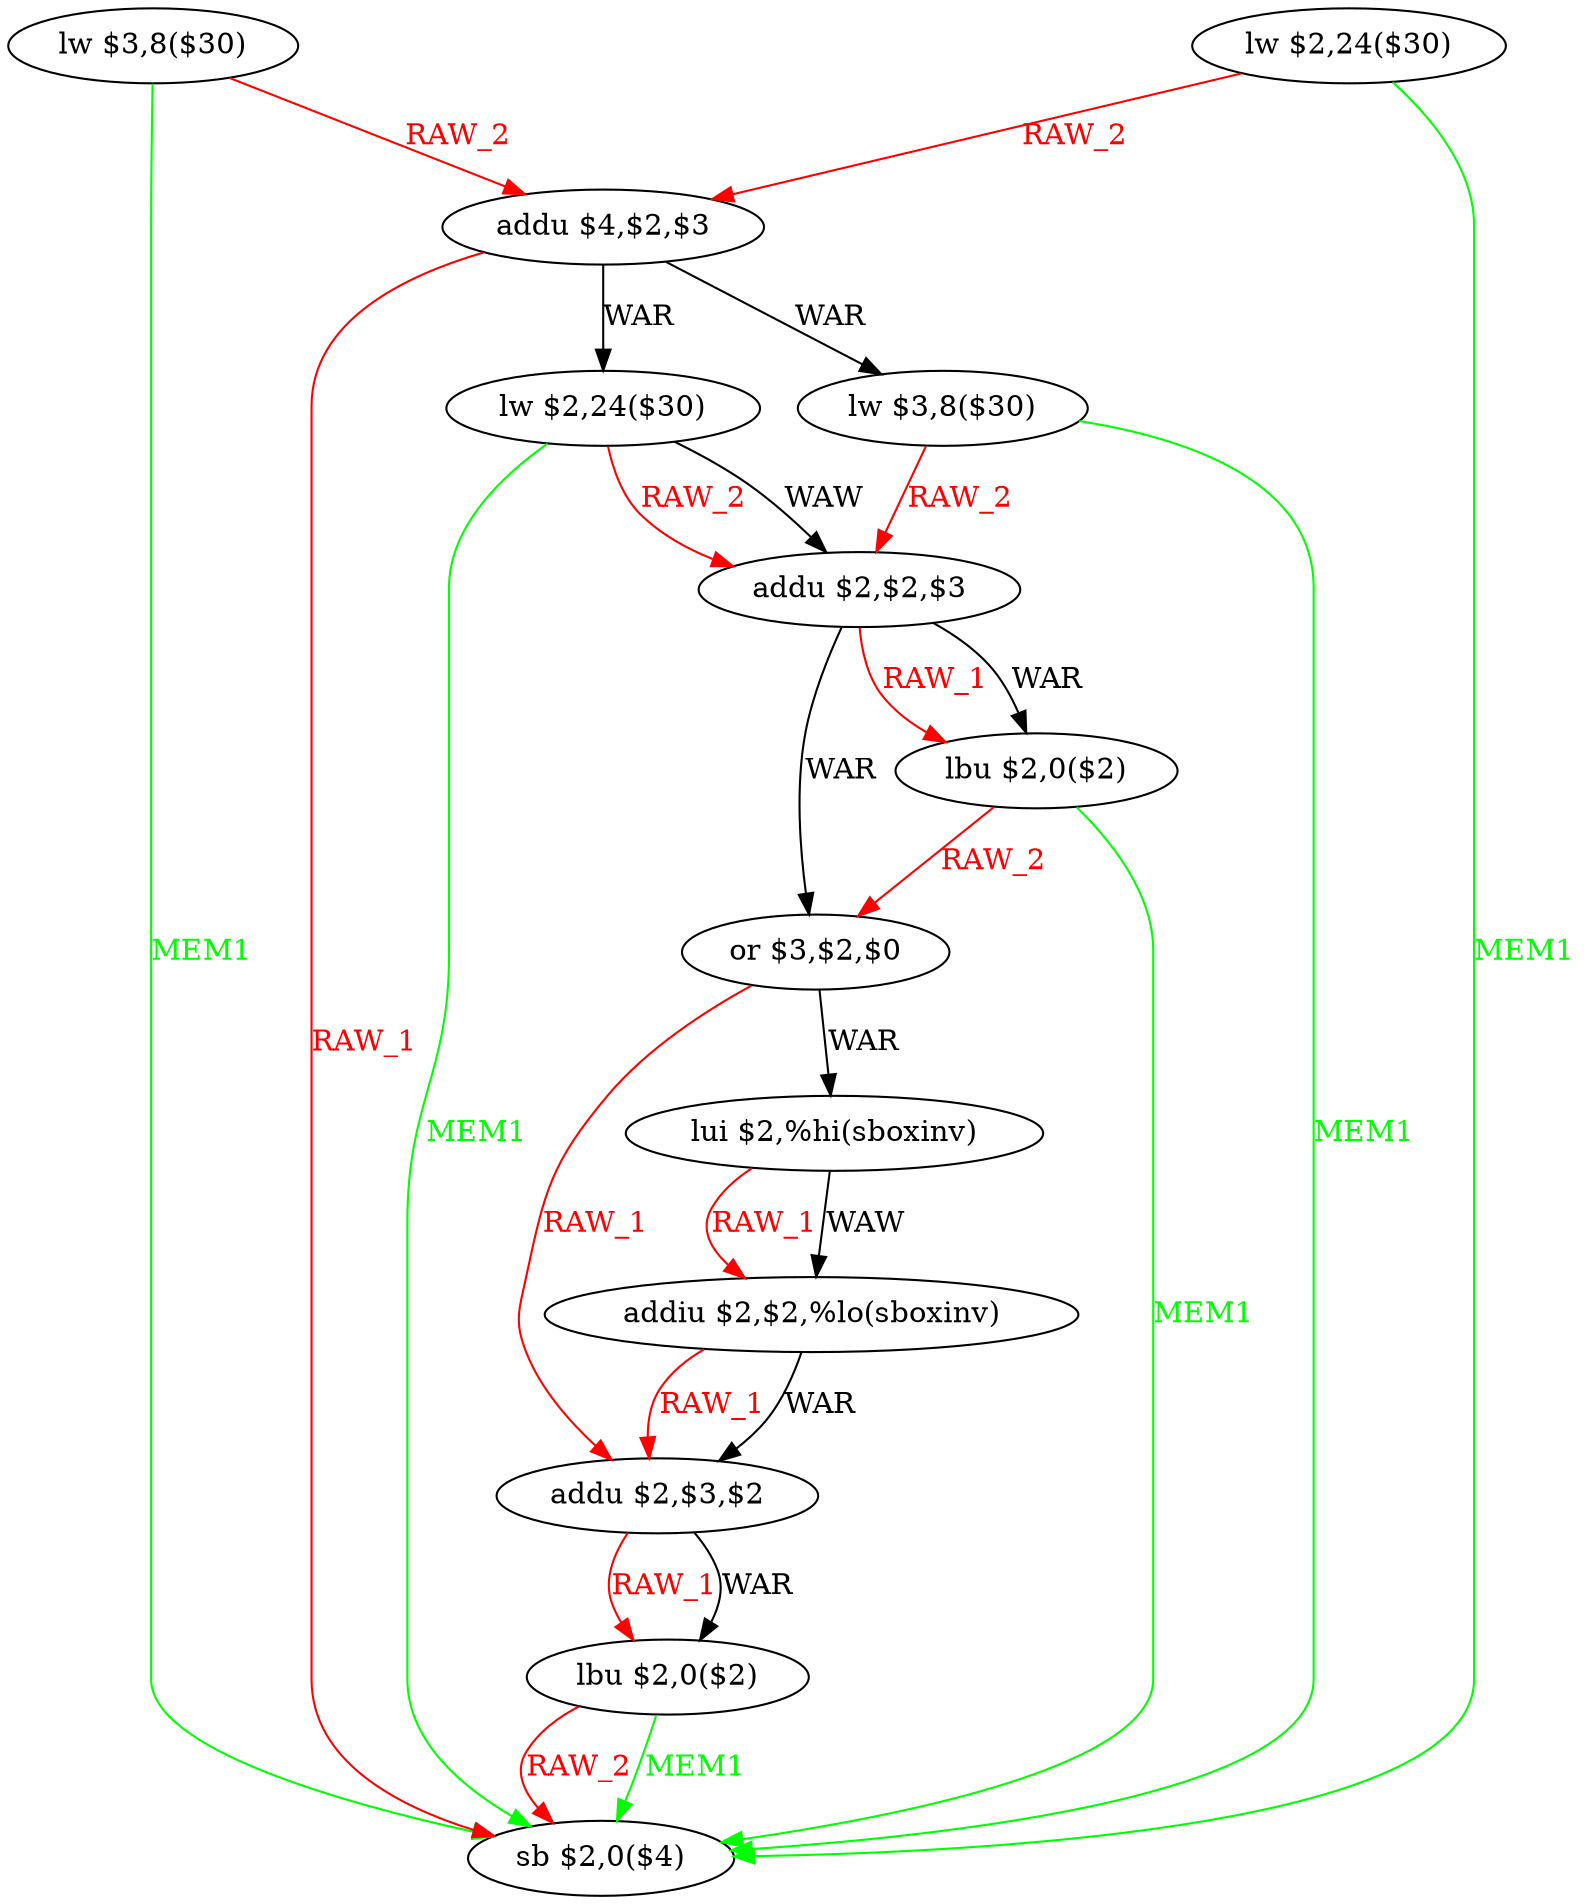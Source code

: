 digraph G1 {
node [shape = ellipse];
i0 [label = "lw $3,8($30)"] ;
i0 ->  i12 [color = green, fontcolor = green, label= "MEM1"];
i0 ->  i2 [color = red, fontcolor = red, label= "RAW_2"];
i12 [label = "sb $2,0($4)"] ;
i2 [label = "addu $4,$2,$3"] ;
i2 ->  i12 [color = red, fontcolor = red, label= "RAW_1"];
i2 ->  i4 [label= "WAR"];
i2 ->  i3 [label= "WAR"];
i4 [label = "lw $2,24($30)"] ;
i4 ->  i12 [color = green, fontcolor = green, label= "MEM1"];
i4 ->  i5 [color = red, fontcolor = red, label= "RAW_2"];
i4 ->  i5 [label= "WAW"];
i5 [label = "addu $2,$2,$3"] ;
i5 ->  i7 [label= "WAR"];
i5 ->  i6 [color = red, fontcolor = red, label= "RAW_1"];
i5 ->  i6 [label= "WAR"];
i7 [label = "or $3,$2,$0"] ;
i7 ->  i10 [color = red, fontcolor = red, label= "RAW_1"];
i7 ->  i8 [label= "WAR"];
i10 [label = "addu $2,$3,$2"] ;
i10 ->  i11 [color = red, fontcolor = red, label= "RAW_1"];
i10 ->  i11 [label= "WAR"];
i11 [label = "lbu $2,0($2)"] ;
i11 ->  i12 [color = red, fontcolor = red, label= "RAW_2"];
i11 ->  i12 [color = green, fontcolor = green, label= "MEM1"];
i8 [label = "lui $2,%hi(sboxinv)"] ;
i8 ->  i9 [color = red, fontcolor = red, label= "RAW_1"];
i8 ->  i9 [label= "WAW"];
i9 [label = "addiu $2,$2,%lo(sboxinv)"] ;
i9 ->  i10 [color = red, fontcolor = red, label= "RAW_1"];
i9 ->  i10 [label= "WAR"];
i6 [label = "lbu $2,0($2)"] ;
i6 ->  i12 [color = green, fontcolor = green, label= "MEM1"];
i6 ->  i7 [color = red, fontcolor = red, label= "RAW_2"];
i3 [label = "lw $3,8($30)"] ;
i3 ->  i12 [color = green, fontcolor = green, label= "MEM1"];
i3 ->  i5 [color = red, fontcolor = red, label= "RAW_2"];
i1 [label = "lw $2,24($30)"] ;
i1 ->  i12 [color = green, fontcolor = green, label= "MEM1"];
i1 ->  i2 [color = red, fontcolor = red, label= "RAW_2"];
}

